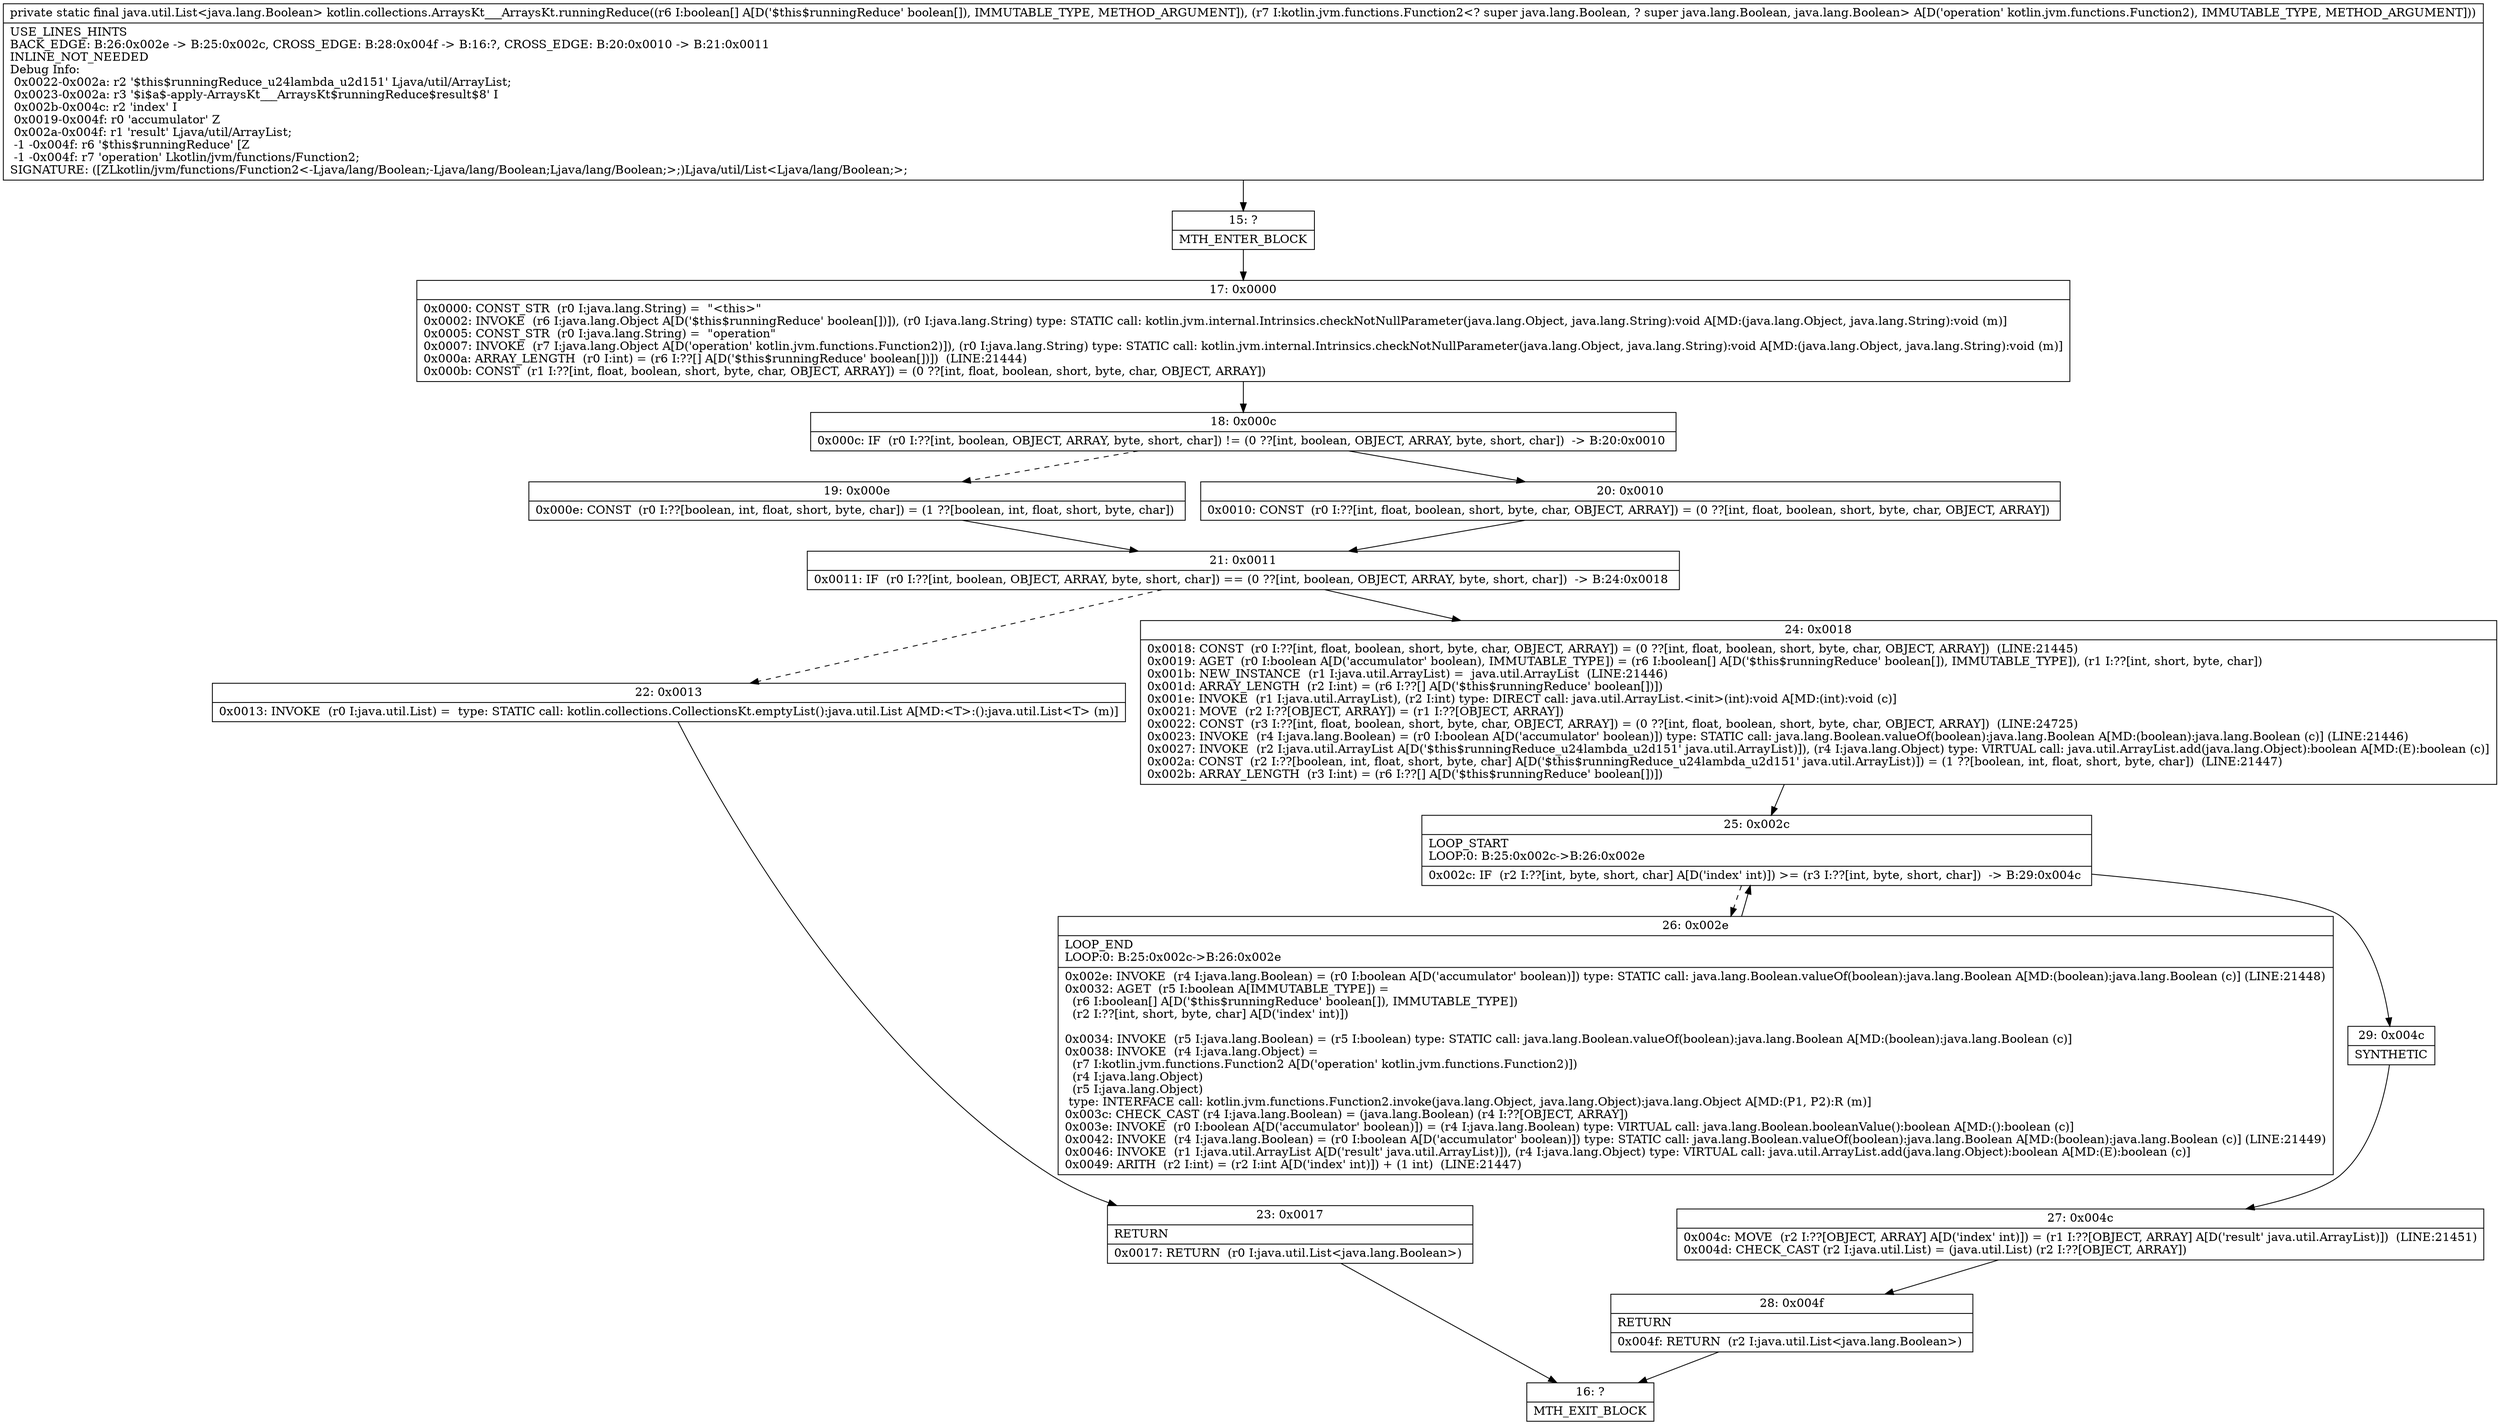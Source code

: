 digraph "CFG forkotlin.collections.ArraysKt___ArraysKt.runningReduce([ZLkotlin\/jvm\/functions\/Function2;)Ljava\/util\/List;" {
Node_15 [shape=record,label="{15\:\ ?|MTH_ENTER_BLOCK\l}"];
Node_17 [shape=record,label="{17\:\ 0x0000|0x0000: CONST_STR  (r0 I:java.lang.String) =  \"\<this\>\" \l0x0002: INVOKE  (r6 I:java.lang.Object A[D('$this$runningReduce' boolean[])]), (r0 I:java.lang.String) type: STATIC call: kotlin.jvm.internal.Intrinsics.checkNotNullParameter(java.lang.Object, java.lang.String):void A[MD:(java.lang.Object, java.lang.String):void (m)]\l0x0005: CONST_STR  (r0 I:java.lang.String) =  \"operation\" \l0x0007: INVOKE  (r7 I:java.lang.Object A[D('operation' kotlin.jvm.functions.Function2)]), (r0 I:java.lang.String) type: STATIC call: kotlin.jvm.internal.Intrinsics.checkNotNullParameter(java.lang.Object, java.lang.String):void A[MD:(java.lang.Object, java.lang.String):void (m)]\l0x000a: ARRAY_LENGTH  (r0 I:int) = (r6 I:??[] A[D('$this$runningReduce' boolean[])])  (LINE:21444)\l0x000b: CONST  (r1 I:??[int, float, boolean, short, byte, char, OBJECT, ARRAY]) = (0 ??[int, float, boolean, short, byte, char, OBJECT, ARRAY]) \l}"];
Node_18 [shape=record,label="{18\:\ 0x000c|0x000c: IF  (r0 I:??[int, boolean, OBJECT, ARRAY, byte, short, char]) != (0 ??[int, boolean, OBJECT, ARRAY, byte, short, char])  \-\> B:20:0x0010 \l}"];
Node_19 [shape=record,label="{19\:\ 0x000e|0x000e: CONST  (r0 I:??[boolean, int, float, short, byte, char]) = (1 ??[boolean, int, float, short, byte, char]) \l}"];
Node_21 [shape=record,label="{21\:\ 0x0011|0x0011: IF  (r0 I:??[int, boolean, OBJECT, ARRAY, byte, short, char]) == (0 ??[int, boolean, OBJECT, ARRAY, byte, short, char])  \-\> B:24:0x0018 \l}"];
Node_22 [shape=record,label="{22\:\ 0x0013|0x0013: INVOKE  (r0 I:java.util.List) =  type: STATIC call: kotlin.collections.CollectionsKt.emptyList():java.util.List A[MD:\<T\>:():java.util.List\<T\> (m)]\l}"];
Node_23 [shape=record,label="{23\:\ 0x0017|RETURN\l|0x0017: RETURN  (r0 I:java.util.List\<java.lang.Boolean\>) \l}"];
Node_16 [shape=record,label="{16\:\ ?|MTH_EXIT_BLOCK\l}"];
Node_24 [shape=record,label="{24\:\ 0x0018|0x0018: CONST  (r0 I:??[int, float, boolean, short, byte, char, OBJECT, ARRAY]) = (0 ??[int, float, boolean, short, byte, char, OBJECT, ARRAY])  (LINE:21445)\l0x0019: AGET  (r0 I:boolean A[D('accumulator' boolean), IMMUTABLE_TYPE]) = (r6 I:boolean[] A[D('$this$runningReduce' boolean[]), IMMUTABLE_TYPE]), (r1 I:??[int, short, byte, char]) \l0x001b: NEW_INSTANCE  (r1 I:java.util.ArrayList) =  java.util.ArrayList  (LINE:21446)\l0x001d: ARRAY_LENGTH  (r2 I:int) = (r6 I:??[] A[D('$this$runningReduce' boolean[])]) \l0x001e: INVOKE  (r1 I:java.util.ArrayList), (r2 I:int) type: DIRECT call: java.util.ArrayList.\<init\>(int):void A[MD:(int):void (c)]\l0x0021: MOVE  (r2 I:??[OBJECT, ARRAY]) = (r1 I:??[OBJECT, ARRAY]) \l0x0022: CONST  (r3 I:??[int, float, boolean, short, byte, char, OBJECT, ARRAY]) = (0 ??[int, float, boolean, short, byte, char, OBJECT, ARRAY])  (LINE:24725)\l0x0023: INVOKE  (r4 I:java.lang.Boolean) = (r0 I:boolean A[D('accumulator' boolean)]) type: STATIC call: java.lang.Boolean.valueOf(boolean):java.lang.Boolean A[MD:(boolean):java.lang.Boolean (c)] (LINE:21446)\l0x0027: INVOKE  (r2 I:java.util.ArrayList A[D('$this$runningReduce_u24lambda_u2d151' java.util.ArrayList)]), (r4 I:java.lang.Object) type: VIRTUAL call: java.util.ArrayList.add(java.lang.Object):boolean A[MD:(E):boolean (c)]\l0x002a: CONST  (r2 I:??[boolean, int, float, short, byte, char] A[D('$this$runningReduce_u24lambda_u2d151' java.util.ArrayList)]) = (1 ??[boolean, int, float, short, byte, char])  (LINE:21447)\l0x002b: ARRAY_LENGTH  (r3 I:int) = (r6 I:??[] A[D('$this$runningReduce' boolean[])]) \l}"];
Node_25 [shape=record,label="{25\:\ 0x002c|LOOP_START\lLOOP:0: B:25:0x002c\-\>B:26:0x002e\l|0x002c: IF  (r2 I:??[int, byte, short, char] A[D('index' int)]) \>= (r3 I:??[int, byte, short, char])  \-\> B:29:0x004c \l}"];
Node_26 [shape=record,label="{26\:\ 0x002e|LOOP_END\lLOOP:0: B:25:0x002c\-\>B:26:0x002e\l|0x002e: INVOKE  (r4 I:java.lang.Boolean) = (r0 I:boolean A[D('accumulator' boolean)]) type: STATIC call: java.lang.Boolean.valueOf(boolean):java.lang.Boolean A[MD:(boolean):java.lang.Boolean (c)] (LINE:21448)\l0x0032: AGET  (r5 I:boolean A[IMMUTABLE_TYPE]) = \l  (r6 I:boolean[] A[D('$this$runningReduce' boolean[]), IMMUTABLE_TYPE])\l  (r2 I:??[int, short, byte, char] A[D('index' int)])\l \l0x0034: INVOKE  (r5 I:java.lang.Boolean) = (r5 I:boolean) type: STATIC call: java.lang.Boolean.valueOf(boolean):java.lang.Boolean A[MD:(boolean):java.lang.Boolean (c)]\l0x0038: INVOKE  (r4 I:java.lang.Object) = \l  (r7 I:kotlin.jvm.functions.Function2 A[D('operation' kotlin.jvm.functions.Function2)])\l  (r4 I:java.lang.Object)\l  (r5 I:java.lang.Object)\l type: INTERFACE call: kotlin.jvm.functions.Function2.invoke(java.lang.Object, java.lang.Object):java.lang.Object A[MD:(P1, P2):R (m)]\l0x003c: CHECK_CAST (r4 I:java.lang.Boolean) = (java.lang.Boolean) (r4 I:??[OBJECT, ARRAY]) \l0x003e: INVOKE  (r0 I:boolean A[D('accumulator' boolean)]) = (r4 I:java.lang.Boolean) type: VIRTUAL call: java.lang.Boolean.booleanValue():boolean A[MD:():boolean (c)]\l0x0042: INVOKE  (r4 I:java.lang.Boolean) = (r0 I:boolean A[D('accumulator' boolean)]) type: STATIC call: java.lang.Boolean.valueOf(boolean):java.lang.Boolean A[MD:(boolean):java.lang.Boolean (c)] (LINE:21449)\l0x0046: INVOKE  (r1 I:java.util.ArrayList A[D('result' java.util.ArrayList)]), (r4 I:java.lang.Object) type: VIRTUAL call: java.util.ArrayList.add(java.lang.Object):boolean A[MD:(E):boolean (c)]\l0x0049: ARITH  (r2 I:int) = (r2 I:int A[D('index' int)]) + (1 int)  (LINE:21447)\l}"];
Node_29 [shape=record,label="{29\:\ 0x004c|SYNTHETIC\l}"];
Node_27 [shape=record,label="{27\:\ 0x004c|0x004c: MOVE  (r2 I:??[OBJECT, ARRAY] A[D('index' int)]) = (r1 I:??[OBJECT, ARRAY] A[D('result' java.util.ArrayList)])  (LINE:21451)\l0x004d: CHECK_CAST (r2 I:java.util.List) = (java.util.List) (r2 I:??[OBJECT, ARRAY]) \l}"];
Node_28 [shape=record,label="{28\:\ 0x004f|RETURN\l|0x004f: RETURN  (r2 I:java.util.List\<java.lang.Boolean\>) \l}"];
Node_20 [shape=record,label="{20\:\ 0x0010|0x0010: CONST  (r0 I:??[int, float, boolean, short, byte, char, OBJECT, ARRAY]) = (0 ??[int, float, boolean, short, byte, char, OBJECT, ARRAY]) \l}"];
MethodNode[shape=record,label="{private static final java.util.List\<java.lang.Boolean\> kotlin.collections.ArraysKt___ArraysKt.runningReduce((r6 I:boolean[] A[D('$this$runningReduce' boolean[]), IMMUTABLE_TYPE, METHOD_ARGUMENT]), (r7 I:kotlin.jvm.functions.Function2\<? super java.lang.Boolean, ? super java.lang.Boolean, java.lang.Boolean\> A[D('operation' kotlin.jvm.functions.Function2), IMMUTABLE_TYPE, METHOD_ARGUMENT]))  | USE_LINES_HINTS\lBACK_EDGE: B:26:0x002e \-\> B:25:0x002c, CROSS_EDGE: B:28:0x004f \-\> B:16:?, CROSS_EDGE: B:20:0x0010 \-\> B:21:0x0011\lINLINE_NOT_NEEDED\lDebug Info:\l  0x0022\-0x002a: r2 '$this$runningReduce_u24lambda_u2d151' Ljava\/util\/ArrayList;\l  0x0023\-0x002a: r3 '$i$a$\-apply\-ArraysKt___ArraysKt$runningReduce$result$8' I\l  0x002b\-0x004c: r2 'index' I\l  0x0019\-0x004f: r0 'accumulator' Z\l  0x002a\-0x004f: r1 'result' Ljava\/util\/ArrayList;\l  \-1 \-0x004f: r6 '$this$runningReduce' [Z\l  \-1 \-0x004f: r7 'operation' Lkotlin\/jvm\/functions\/Function2;\lSIGNATURE: ([ZLkotlin\/jvm\/functions\/Function2\<\-Ljava\/lang\/Boolean;\-Ljava\/lang\/Boolean;Ljava\/lang\/Boolean;\>;)Ljava\/util\/List\<Ljava\/lang\/Boolean;\>;\l}"];
MethodNode -> Node_15;Node_15 -> Node_17;
Node_17 -> Node_18;
Node_18 -> Node_19[style=dashed];
Node_18 -> Node_20;
Node_19 -> Node_21;
Node_21 -> Node_22[style=dashed];
Node_21 -> Node_24;
Node_22 -> Node_23;
Node_23 -> Node_16;
Node_24 -> Node_25;
Node_25 -> Node_26[style=dashed];
Node_25 -> Node_29;
Node_26 -> Node_25;
Node_29 -> Node_27;
Node_27 -> Node_28;
Node_28 -> Node_16;
Node_20 -> Node_21;
}

